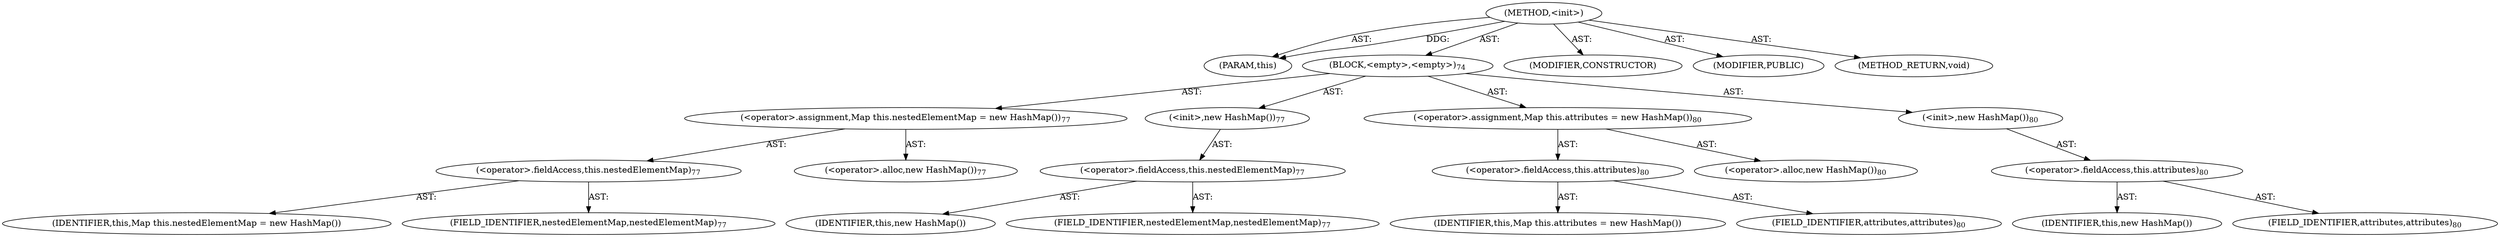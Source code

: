 digraph "&lt;init&gt;" {  
"111669149700" [label = <(METHOD,&lt;init&gt;)> ]
"115964116999" [label = <(PARAM,this)> ]
"25769803787" [label = <(BLOCK,&lt;empty&gt;,&lt;empty&gt;)<SUB>74</SUB>> ]
"30064771128" [label = <(&lt;operator&gt;.assignment,Map this.nestedElementMap = new HashMap())<SUB>77</SUB>> ]
"30064771129" [label = <(&lt;operator&gt;.fieldAccess,this.nestedElementMap)<SUB>77</SUB>> ]
"68719476785" [label = <(IDENTIFIER,this,Map this.nestedElementMap = new HashMap())> ]
"55834574854" [label = <(FIELD_IDENTIFIER,nestedElementMap,nestedElementMap)<SUB>77</SUB>> ]
"30064771130" [label = <(&lt;operator&gt;.alloc,new HashMap())<SUB>77</SUB>> ]
"30064771131" [label = <(&lt;init&gt;,new HashMap())<SUB>77</SUB>> ]
"30064771132" [label = <(&lt;operator&gt;.fieldAccess,this.nestedElementMap)<SUB>77</SUB>> ]
"68719476786" [label = <(IDENTIFIER,this,new HashMap())> ]
"55834574855" [label = <(FIELD_IDENTIFIER,nestedElementMap,nestedElementMap)<SUB>77</SUB>> ]
"30064771133" [label = <(&lt;operator&gt;.assignment,Map this.attributes = new HashMap())<SUB>80</SUB>> ]
"30064771134" [label = <(&lt;operator&gt;.fieldAccess,this.attributes)<SUB>80</SUB>> ]
"68719476787" [label = <(IDENTIFIER,this,Map this.attributes = new HashMap())> ]
"55834574856" [label = <(FIELD_IDENTIFIER,attributes,attributes)<SUB>80</SUB>> ]
"30064771135" [label = <(&lt;operator&gt;.alloc,new HashMap())<SUB>80</SUB>> ]
"30064771136" [label = <(&lt;init&gt;,new HashMap())<SUB>80</SUB>> ]
"30064771137" [label = <(&lt;operator&gt;.fieldAccess,this.attributes)<SUB>80</SUB>> ]
"68719476788" [label = <(IDENTIFIER,this,new HashMap())> ]
"55834574857" [label = <(FIELD_IDENTIFIER,attributes,attributes)<SUB>80</SUB>> ]
"133143986186" [label = <(MODIFIER,CONSTRUCTOR)> ]
"133143986187" [label = <(MODIFIER,PUBLIC)> ]
"128849018884" [label = <(METHOD_RETURN,void)> ]
  "111669149700" -> "115964116999"  [ label = "AST: "] 
  "111669149700" -> "25769803787"  [ label = "AST: "] 
  "111669149700" -> "133143986186"  [ label = "AST: "] 
  "111669149700" -> "133143986187"  [ label = "AST: "] 
  "111669149700" -> "128849018884"  [ label = "AST: "] 
  "25769803787" -> "30064771128"  [ label = "AST: "] 
  "25769803787" -> "30064771131"  [ label = "AST: "] 
  "25769803787" -> "30064771133"  [ label = "AST: "] 
  "25769803787" -> "30064771136"  [ label = "AST: "] 
  "30064771128" -> "30064771129"  [ label = "AST: "] 
  "30064771128" -> "30064771130"  [ label = "AST: "] 
  "30064771129" -> "68719476785"  [ label = "AST: "] 
  "30064771129" -> "55834574854"  [ label = "AST: "] 
  "30064771131" -> "30064771132"  [ label = "AST: "] 
  "30064771132" -> "68719476786"  [ label = "AST: "] 
  "30064771132" -> "55834574855"  [ label = "AST: "] 
  "30064771133" -> "30064771134"  [ label = "AST: "] 
  "30064771133" -> "30064771135"  [ label = "AST: "] 
  "30064771134" -> "68719476787"  [ label = "AST: "] 
  "30064771134" -> "55834574856"  [ label = "AST: "] 
  "30064771136" -> "30064771137"  [ label = "AST: "] 
  "30064771137" -> "68719476788"  [ label = "AST: "] 
  "30064771137" -> "55834574857"  [ label = "AST: "] 
  "111669149700" -> "115964116999"  [ label = "DDG: "] 
}
